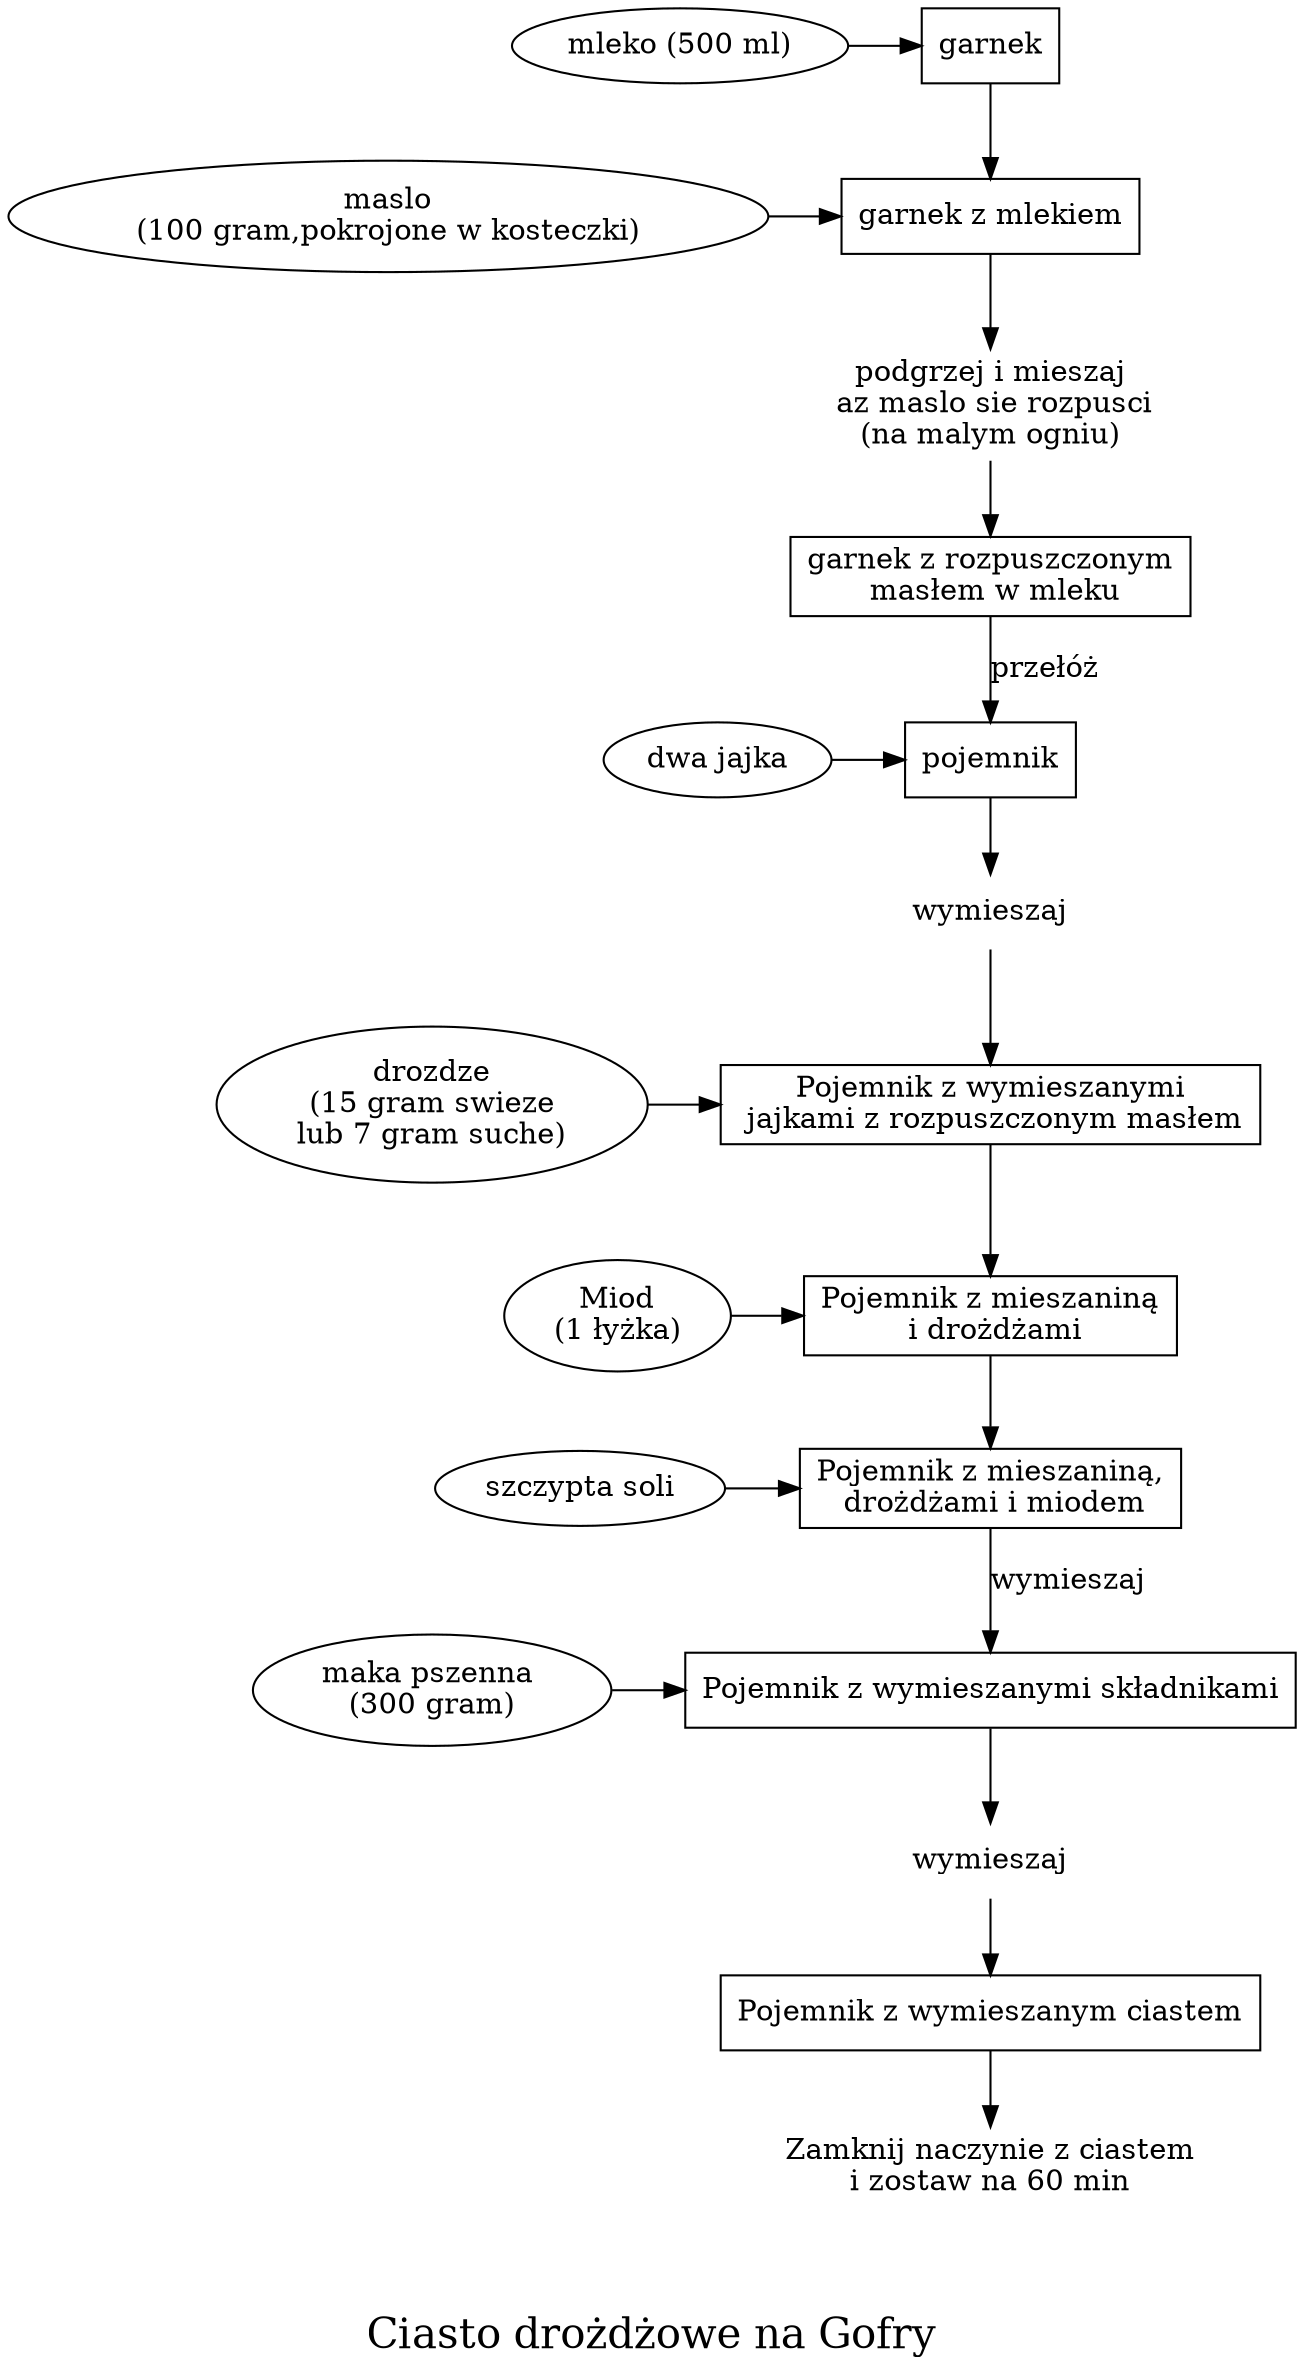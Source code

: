
digraph G {
  fontsize=20
  label="\n\nCiasto drożdżowe na Gofry"
  URL="https://www.kwestiasmaku.com/przepis/gofry"
  {rank=same mleko,garnek}
  {rank=same maslo,garnek2}
  {rank=same jajka,pojemnik}
  {rank=same drozdze,pojemnik2}
  {rank=same miod,pojemnik3}
  {rank=same sol,pojemnik4}
  {rank=same maka,pojemnik5}
  maka[label="maka pszenna \n(300 gram)"]
  maslo[label="maslo\n(100 gram,pokrojone w kosteczki)"]
  mleko[label="mleko (500 ml)"]
  jajka[label="dwa jajka"]
  sol[label="szczypta soli"]
  miod[label="Miod\n(1 łyżka)"]
  drozdze[label="drozdze\n(15 gram swieze\nlub 7 gram suche)"]

  mieszaj[label="podgrzej i mieszaj\n az maslo sie rozpusci\n(na malym ogniu)",shape=none]
  mieszaj2[label="wymieszaj",shape=none]
  mieszaj3[label="wymieszaj",shape=none]
  zamknij[label="Zamknij naczynie z ciastem\ni zostaw na 60 min",shape=none]
  mieszaj2[label="wymieszaj",shape=none]
  garnek[shape=rectangle,label="garnek"]
  garnek2[shape=rectangle,label="garnek z mlekiem"]
  garnek3[shape=rectangle,label="garnek z rozpuszczonym\n masłem w mleku"]
  pojemnik[shape=rectangle,label="pojemnik"]
  pojemnik2[shape=rectangle,label="Pojemnik z wymieszanymi\n jajkami z rozpuszczonym masłem"]
  pojemnik3[shape=rectangle,label="Pojemnik z mieszaniną\n i drożdżami"]
  pojemnik4[shape=rectangle,label="Pojemnik z mieszaniną,\n drożdżami i miodem"]
  pojemnik5[shape=rectangle,label="Pojemnik z wymieszanymi składnikami"]
  pojemnik6[shape=rectangle,label="Pojemnik z wymieszanym ciastem"]
  mleko->garnek
  garnek->garnek2
  maslo->garnek2->mieszaj->garnek3
  garnek3->pojemnik[label=przełóż]
  jajka->pojemnik->mieszaj2->pojemnik2
  drozdze->pojemnik2->pojemnik3
  miod->pojemnik3->pojemnik4 
  sol->pojemnik4
  pojemnik4->pojemnik5[label="wymieszaj"]
  maka->pojemnik5->mieszaj3->pojemnik6->zamknij
}
